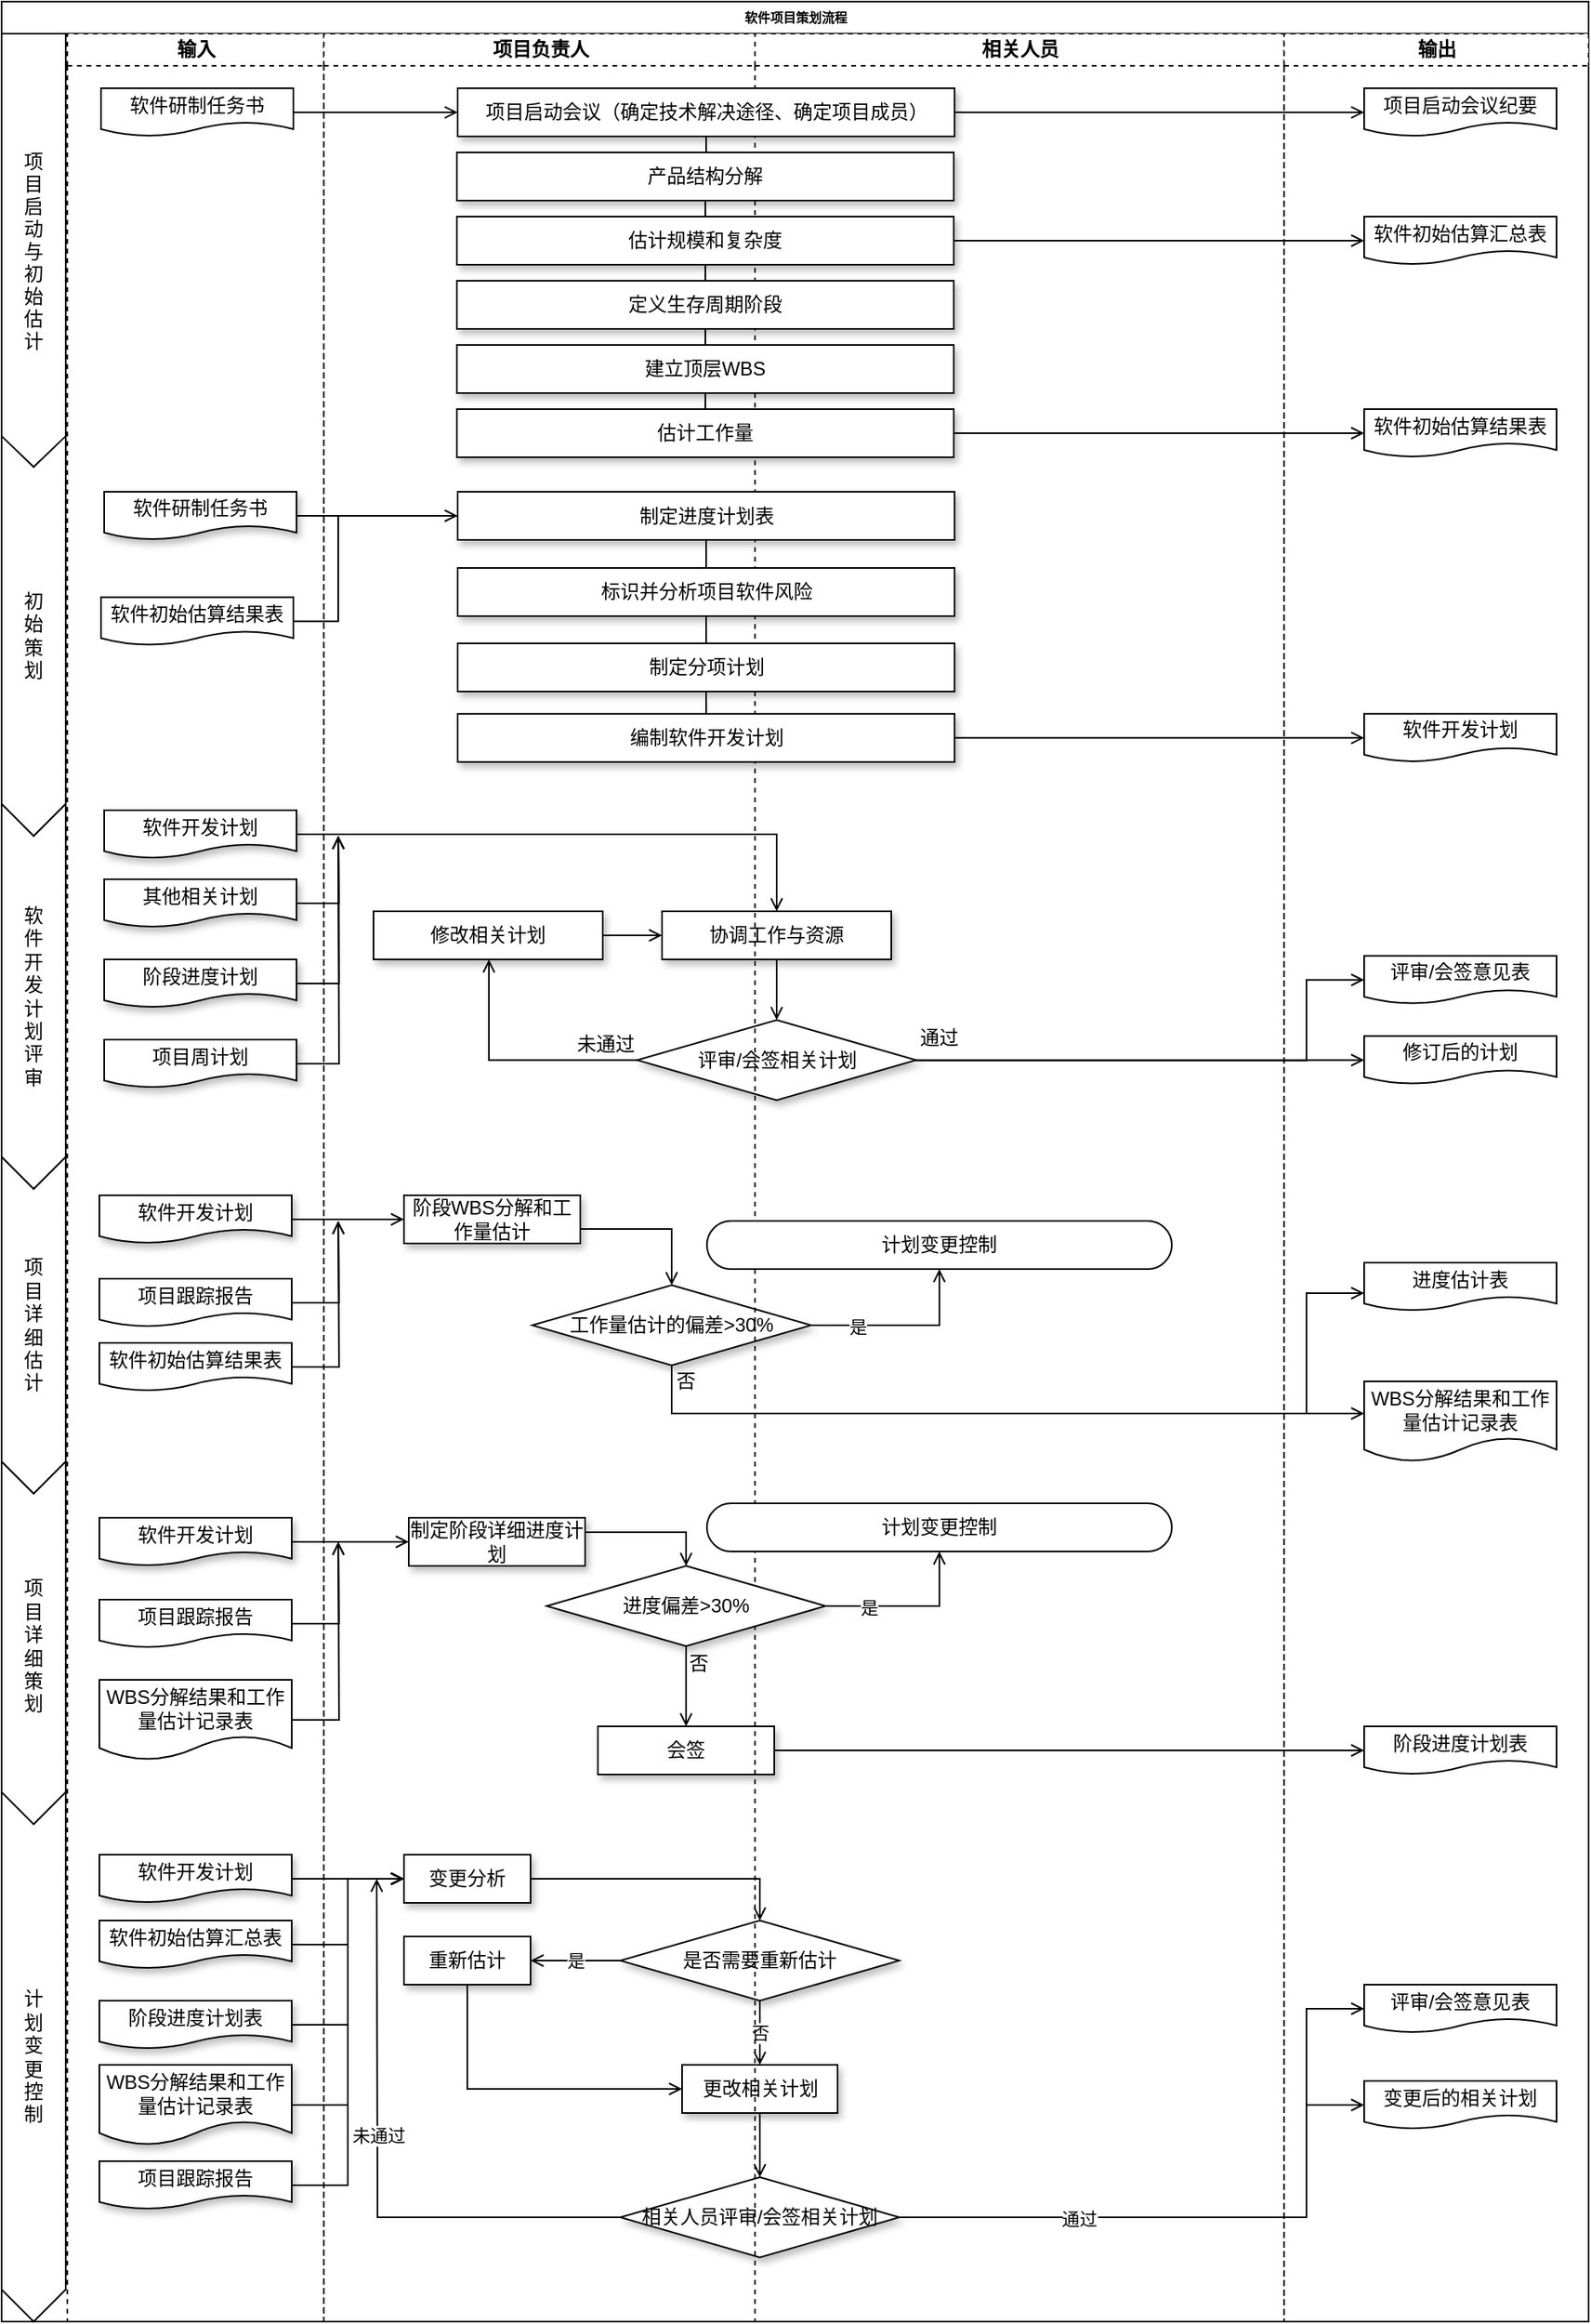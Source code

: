 <mxfile version="14.1.2" type="github">
  <diagram id="w8SpEJB-sEDBSY9oFkV7" name="Page-1">
    <mxGraphModel dx="3434" dy="1497" grid="1" gridSize="10" guides="1" tooltips="1" connect="1" arrows="1" fold="1" page="1" pageScale="1" pageWidth="827" pageHeight="1169" math="0" shadow="0">
      <root>
        <mxCell id="0" />
        <mxCell id="1" parent="0" />
        <mxCell id="Btssx9xaQbp5NQotayz1-1" value="软件项目策划流程" style="swimlane;html=1;childLayout=stackLayout;startSize=20;rounded=0;shadow=0;labelBackgroundColor=none;strokeWidth=1;fontFamily=Verdana;fontSize=8;align=center;" parent="1" vertex="1">
          <mxGeometry x="-810" y="20" width="990" height="1446" as="geometry">
            <mxRectangle x="20" y="940" width="60" height="20" as="alternateBounds" />
          </mxGeometry>
        </mxCell>
        <mxCell id="Btssx9xaQbp5NQotayz1-191" value="" style="group" parent="Btssx9xaQbp5NQotayz1-1" vertex="1" connectable="0">
          <mxGeometry y="20" width="41" height="1426" as="geometry" />
        </mxCell>
        <mxCell id="Btssx9xaQbp5NQotayz1-184" value="项&lt;br&gt;目&lt;br&gt;详&lt;br&gt;细&lt;br&gt;估&lt;br&gt;计" style="shape=step;perimeter=stepPerimeter;whiteSpace=wrap;html=1;fixedSize=1;size=20;direction=south;" parent="Btssx9xaQbp5NQotayz1-191" vertex="1">
          <mxGeometry y="700" width="40" height="210" as="geometry" />
        </mxCell>
        <mxCell id="Btssx9xaQbp5NQotayz1-183" value="软&lt;br&gt;件&lt;br&gt;开&lt;br&gt;发&lt;br&gt;计&lt;br&gt;划&lt;br&gt;评&lt;br&gt;审" style="shape=step;perimeter=stepPerimeter;whiteSpace=wrap;html=1;fixedSize=1;size=20;direction=south;" parent="Btssx9xaQbp5NQotayz1-191" vertex="1">
          <mxGeometry y="480" width="40" height="240" as="geometry" />
        </mxCell>
        <mxCell id="Btssx9xaQbp5NQotayz1-180" value="初&lt;br&gt;始&lt;br&gt;策&lt;br&gt;划" style="shape=step;perimeter=stepPerimeter;whiteSpace=wrap;html=1;fixedSize=1;size=20;direction=south;" parent="Btssx9xaQbp5NQotayz1-191" vertex="1">
          <mxGeometry y="250" width="40" height="250" as="geometry" />
        </mxCell>
        <mxCell id="Btssx9xaQbp5NQotayz1-181" value="项&#xa;目&#xa;启&#xa;动&#xa;与&#xa;初&#xa;始&#xa;估&#xa;计" style="shape=offPageConnector;size=0.071;flipV=0;horizontal=1;" parent="Btssx9xaQbp5NQotayz1-191" vertex="1">
          <mxGeometry width="40" height="270" as="geometry" />
        </mxCell>
        <mxCell id="zPj_kpgLHt92mjGpTAv6-25" value="项&lt;br&gt;目&lt;br&gt;详&lt;br&gt;细&lt;br&gt;策&lt;br&gt;划" style="shape=step;perimeter=stepPerimeter;whiteSpace=wrap;html=1;fixedSize=1;size=20;direction=south;" vertex="1" parent="Btssx9xaQbp5NQotayz1-191">
          <mxGeometry y="890" width="40" height="230" as="geometry" />
        </mxCell>
        <mxCell id="zPj_kpgLHt92mjGpTAv6-26" value="&lt;span&gt;计&lt;/span&gt;&lt;br&gt;&lt;span&gt;划&lt;/span&gt;&lt;br&gt;&lt;span&gt;变&lt;/span&gt;&lt;br&gt;&lt;span&gt;更&lt;/span&gt;&lt;br&gt;&lt;span&gt;控&lt;/span&gt;&lt;br&gt;&lt;span&gt;制&lt;/span&gt;" style="shape=step;perimeter=stepPerimeter;whiteSpace=wrap;html=1;fixedSize=1;size=20;direction=south;" vertex="1" parent="Btssx9xaQbp5NQotayz1-191">
          <mxGeometry y="1096" width="40" height="330" as="geometry" />
        </mxCell>
        <mxCell id="zPj_kpgLHt92mjGpTAv6-59" style="edgeStyle=orthogonalEdgeStyle;rounded=0;orthogonalLoop=1;jettySize=auto;html=1;endArrow=open;endFill=0;" edge="1" parent="Btssx9xaQbp5NQotayz1-1" source="zPj_kpgLHt92mjGpTAv6-57" target="zPj_kpgLHt92mjGpTAv6-51">
          <mxGeometry relative="1" as="geometry" />
        </mxCell>
        <mxCell id="zPj_kpgLHt92mjGpTAv6-11" style="edgeStyle=orthogonalEdgeStyle;rounded=0;orthogonalLoop=1;jettySize=auto;html=1;endArrow=open;endFill=0;" edge="1" parent="Btssx9xaQbp5NQotayz1-1" source="zPj_kpgLHt92mjGpTAv6-1" target="zPj_kpgLHt92mjGpTAv6-6">
          <mxGeometry relative="1" as="geometry" />
        </mxCell>
        <mxCell id="zPj_kpgLHt92mjGpTAv6-22" style="edgeStyle=orthogonalEdgeStyle;rounded=0;orthogonalLoop=1;jettySize=auto;html=1;entryX=0;entryY=0.5;entryDx=0;entryDy=0;endArrow=open;endFill=0;" edge="1" parent="Btssx9xaQbp5NQotayz1-1" source="zPj_kpgLHt92mjGpTAv6-10" target="zPj_kpgLHt92mjGpTAv6-20">
          <mxGeometry relative="1" as="geometry">
            <Array as="points">
              <mxPoint x="814" y="1381" />
              <mxPoint x="814" y="1311" />
            </Array>
          </mxGeometry>
        </mxCell>
        <mxCell id="zPj_kpgLHt92mjGpTAv6-23" style="edgeStyle=orthogonalEdgeStyle;rounded=0;orthogonalLoop=1;jettySize=auto;html=1;entryX=0;entryY=0.5;entryDx=0;entryDy=0;endArrow=open;endFill=0;" edge="1" parent="Btssx9xaQbp5NQotayz1-1" source="zPj_kpgLHt92mjGpTAv6-10" target="zPj_kpgLHt92mjGpTAv6-21">
          <mxGeometry relative="1" as="geometry">
            <Array as="points">
              <mxPoint x="814" y="1381" />
              <mxPoint x="814" y="1251" />
            </Array>
          </mxGeometry>
        </mxCell>
        <mxCell id="zPj_kpgLHt92mjGpTAv6-24" value="通过" style="edgeLabel;html=1;align=center;verticalAlign=middle;resizable=0;points=[];" vertex="1" connectable="0" parent="zPj_kpgLHt92mjGpTAv6-23">
          <mxGeometry x="-0.468" y="-1" relative="1" as="geometry">
            <mxPoint as="offset" />
          </mxGeometry>
        </mxCell>
        <mxCell id="zPj_kpgLHt92mjGpTAv6-67" style="edgeStyle=orthogonalEdgeStyle;rounded=0;orthogonalLoop=1;jettySize=auto;html=1;entryX=0;entryY=0.5;entryDx=0;entryDy=0;endArrow=open;endFill=0;" edge="1" parent="Btssx9xaQbp5NQotayz1-1" source="zPj_kpgLHt92mjGpTAv6-2" target="zPj_kpgLHt92mjGpTAv6-6">
          <mxGeometry relative="1" as="geometry" />
        </mxCell>
        <mxCell id="zPj_kpgLHt92mjGpTAv6-68" style="edgeStyle=orthogonalEdgeStyle;rounded=0;orthogonalLoop=1;jettySize=auto;html=1;entryX=0;entryY=0.5;entryDx=0;entryDy=0;endArrow=open;endFill=0;" edge="1" parent="Btssx9xaQbp5NQotayz1-1" source="zPj_kpgLHt92mjGpTAv6-3" target="zPj_kpgLHt92mjGpTAv6-6">
          <mxGeometry relative="1" as="geometry" />
        </mxCell>
        <mxCell id="zPj_kpgLHt92mjGpTAv6-69" style="edgeStyle=orthogonalEdgeStyle;rounded=0;orthogonalLoop=1;jettySize=auto;html=1;entryX=0;entryY=0.5;entryDx=0;entryDy=0;endArrow=open;endFill=0;" edge="1" parent="Btssx9xaQbp5NQotayz1-1" source="zPj_kpgLHt92mjGpTAv6-4" target="zPj_kpgLHt92mjGpTAv6-6">
          <mxGeometry relative="1" as="geometry" />
        </mxCell>
        <mxCell id="zPj_kpgLHt92mjGpTAv6-70" style="edgeStyle=orthogonalEdgeStyle;rounded=0;orthogonalLoop=1;jettySize=auto;html=1;entryX=0;entryY=0.5;entryDx=0;entryDy=0;endArrow=open;endFill=0;" edge="1" parent="Btssx9xaQbp5NQotayz1-1" source="zPj_kpgLHt92mjGpTAv6-5" target="zPj_kpgLHt92mjGpTAv6-6">
          <mxGeometry relative="1" as="geometry" />
        </mxCell>
        <mxCell id="Btssx9xaQbp5NQotayz1-65" value="输入" style="swimlane;html=1;startSize=20;dashed=1;" parent="Btssx9xaQbp5NQotayz1-1" vertex="1">
          <mxGeometry x="41" y="20" width="160" height="1426" as="geometry" />
        </mxCell>
        <mxCell id="Btssx9xaQbp5NQotayz1-213" value="软件初始估算结果表" style="shape=document;whiteSpace=wrap;html=1;boundedLbl=1;fontSize=12;" parent="Btssx9xaQbp5NQotayz1-65" vertex="1">
          <mxGeometry x="21" y="351.25" width="120" height="30" as="geometry" />
        </mxCell>
        <mxCell id="Btssx9xaQbp5NQotayz1-124" value="软件研制任务书" style="shape=document;whiteSpace=wrap;html=1;boundedLbl=1;fontSize=12;" parent="Btssx9xaQbp5NQotayz1-65" vertex="1">
          <mxGeometry x="21" y="34.01" width="120" height="30" as="geometry" />
        </mxCell>
        <mxCell id="zPj_kpgLHt92mjGpTAv6-1" value="软件开发计划" style="shape=document;whiteSpace=wrap;html=1;boundedLbl=1;shadow=1;fontSize=12;" vertex="1" parent="Btssx9xaQbp5NQotayz1-65">
          <mxGeometry x="20" y="1135" width="120" height="30" as="geometry" />
        </mxCell>
        <mxCell id="zPj_kpgLHt92mjGpTAv6-2" value="软件初始估算汇总表" style="shape=document;whiteSpace=wrap;html=1;boundedLbl=1;shadow=1;fontSize=12;" vertex="1" parent="Btssx9xaQbp5NQotayz1-65">
          <mxGeometry x="20" y="1176" width="120" height="30" as="geometry" />
        </mxCell>
        <mxCell id="zPj_kpgLHt92mjGpTAv6-3" value="阶段进度计划表" style="shape=document;whiteSpace=wrap;html=1;boundedLbl=1;shadow=1;fontSize=12;" vertex="1" parent="Btssx9xaQbp5NQotayz1-65">
          <mxGeometry x="20" y="1226" width="120" height="30" as="geometry" />
        </mxCell>
        <mxCell id="zPj_kpgLHt92mjGpTAv6-4" value="WBS分解结果和工作量估计记录表" style="shape=document;whiteSpace=wrap;html=1;boundedLbl=1;shadow=1;fontSize=12;" vertex="1" parent="Btssx9xaQbp5NQotayz1-65">
          <mxGeometry x="20" y="1266" width="120" height="50" as="geometry" />
        </mxCell>
        <mxCell id="zPj_kpgLHt92mjGpTAv6-5" value="项目跟踪报告" style="shape=document;whiteSpace=wrap;html=1;boundedLbl=1;shadow=1;fontSize=12;" vertex="1" parent="Btssx9xaQbp5NQotayz1-65">
          <mxGeometry x="20" y="1326" width="120" height="30" as="geometry" />
        </mxCell>
        <mxCell id="zPj_kpgLHt92mjGpTAv6-28" value="软件开发计划" style="shape=document;whiteSpace=wrap;html=1;boundedLbl=1;shadow=1;fontSize=12;" vertex="1" parent="Btssx9xaQbp5NQotayz1-65">
          <mxGeometry x="20" y="724" width="120" height="30" as="geometry" />
        </mxCell>
        <mxCell id="zPj_kpgLHt92mjGpTAv6-29" value="项目跟踪报告" style="shape=document;whiteSpace=wrap;html=1;boundedLbl=1;fontSize=12;" vertex="1" parent="Btssx9xaQbp5NQotayz1-65">
          <mxGeometry x="20" y="776" width="120" height="30" as="geometry" />
        </mxCell>
        <mxCell id="zPj_kpgLHt92mjGpTAv6-30" value="软件初始估算结果表" style="shape=document;whiteSpace=wrap;html=1;boundedLbl=1;fontSize=12;" vertex="1" parent="Btssx9xaQbp5NQotayz1-65">
          <mxGeometry x="20" y="816" width="120" height="30" as="geometry" />
        </mxCell>
        <mxCell id="zPj_kpgLHt92mjGpTAv6-54" value="软件开发计划" style="shape=document;whiteSpace=wrap;html=1;boundedLbl=1;shadow=1;fontSize=12;" vertex="1" parent="Btssx9xaQbp5NQotayz1-65">
          <mxGeometry x="20" y="925" width="120" height="30" as="geometry" />
        </mxCell>
        <mxCell id="zPj_kpgLHt92mjGpTAv6-55" value="项目跟踪报告" style="shape=document;whiteSpace=wrap;html=1;boundedLbl=1;fontSize=12;" vertex="1" parent="Btssx9xaQbp5NQotayz1-65">
          <mxGeometry x="20" y="976" width="120" height="30" as="geometry" />
        </mxCell>
        <mxCell id="zPj_kpgLHt92mjGpTAv6-56" value="WBS分解结果和工作量估计记录表" style="shape=document;whiteSpace=wrap;html=1;boundedLbl=1;fontSize=12;" vertex="1" parent="Btssx9xaQbp5NQotayz1-65">
          <mxGeometry x="20" y="1026" width="120" height="50" as="geometry" />
        </mxCell>
        <mxCell id="zPj_kpgLHt92mjGpTAv6-40" style="edgeStyle=orthogonalEdgeStyle;rounded=0;orthogonalLoop=1;jettySize=auto;html=1;endArrow=open;endFill=0;" edge="1" parent="Btssx9xaQbp5NQotayz1-1" source="zPj_kpgLHt92mjGpTAv6-32" target="zPj_kpgLHt92mjGpTAv6-39">
          <mxGeometry relative="1" as="geometry">
            <Array as="points">
              <mxPoint x="418" y="880" />
            </Array>
          </mxGeometry>
        </mxCell>
        <mxCell id="zPj_kpgLHt92mjGpTAv6-41" value="" style="edgeStyle=orthogonalEdgeStyle;rounded=0;orthogonalLoop=1;jettySize=auto;html=1;endArrow=open;endFill=0;" edge="1" parent="Btssx9xaQbp5NQotayz1-1" source="zPj_kpgLHt92mjGpTAv6-32" target="zPj_kpgLHt92mjGpTAv6-38">
          <mxGeometry relative="1" as="geometry">
            <Array as="points">
              <mxPoint x="418" y="880" />
              <mxPoint x="814" y="880" />
              <mxPoint x="814" y="805" />
            </Array>
          </mxGeometry>
        </mxCell>
        <mxCell id="zPj_kpgLHt92mjGpTAv6-62" style="edgeStyle=orthogonalEdgeStyle;rounded=0;orthogonalLoop=1;jettySize=auto;html=1;entryX=0;entryY=0.5;entryDx=0;entryDy=0;endArrow=open;endFill=0;" edge="1" parent="Btssx9xaQbp5NQotayz1-1" source="zPj_kpgLHt92mjGpTAv6-28" target="zPj_kpgLHt92mjGpTAv6-31">
          <mxGeometry relative="1" as="geometry" />
        </mxCell>
        <mxCell id="Btssx9xaQbp5NQotayz1-73" value="项目负责人" style="swimlane;html=1;startSize=20;dashed=1;" parent="Btssx9xaQbp5NQotayz1-1" vertex="1">
          <mxGeometry x="201" y="20" width="269" height="1426" as="geometry" />
        </mxCell>
        <mxCell id="Btssx9xaQbp5NQotayz1-238" style="edgeStyle=elbowEdgeStyle;rounded=0;orthogonalLoop=1;jettySize=auto;html=1;endArrow=open;endFill=0;" parent="Btssx9xaQbp5NQotayz1-73" source="Btssx9xaQbp5NQotayz1-132" target="Btssx9xaQbp5NQotayz1-135" edge="1">
          <mxGeometry relative="1" as="geometry" />
        </mxCell>
        <mxCell id="Btssx9xaQbp5NQotayz1-132" value="协调工作与资源" style="rounded=0;whiteSpace=wrap;html=1;shadow=1;fontSize=12;" parent="Btssx9xaQbp5NQotayz1-73" vertex="1">
          <mxGeometry x="211" y="547" width="143" height="30" as="geometry" />
        </mxCell>
        <mxCell id="Btssx9xaQbp5NQotayz1-239" style="edgeStyle=elbowEdgeStyle;rounded=0;orthogonalLoop=1;jettySize=auto;html=1;endArrow=open;endFill=0;" parent="Btssx9xaQbp5NQotayz1-73" source="Btssx9xaQbp5NQotayz1-135" target="Btssx9xaQbp5NQotayz1-236" edge="1">
          <mxGeometry relative="1" as="geometry">
            <Array as="points">
              <mxPoint x="103" y="610" />
            </Array>
          </mxGeometry>
        </mxCell>
        <mxCell id="Btssx9xaQbp5NQotayz1-135" value="评审/会签相关计划" style="rhombus;whiteSpace=wrap;html=1;shadow=1;fontSize=12;" parent="Btssx9xaQbp5NQotayz1-73" vertex="1">
          <mxGeometry x="195.5" y="614.75" width="174" height="50" as="geometry" />
        </mxCell>
        <mxCell id="Btssx9xaQbp5NQotayz1-131" style="edgeStyle=elbowEdgeStyle;rounded=0;orthogonalLoop=1;jettySize=auto;html=1;entryX=0.5;entryY=0;entryDx=0;entryDy=0;fontSize=12;endArrow=none;endFill=0;" parent="Btssx9xaQbp5NQotayz1-73" source="Btssx9xaQbp5NQotayz1-135" target="Btssx9xaQbp5NQotayz1-135" edge="1">
          <mxGeometry relative="1" as="geometry" />
        </mxCell>
        <mxCell id="Btssx9xaQbp5NQotayz1-237" style="edgeStyle=elbowEdgeStyle;rounded=0;orthogonalLoop=1;jettySize=auto;html=1;endArrow=open;endFill=0;" parent="Btssx9xaQbp5NQotayz1-73" source="Btssx9xaQbp5NQotayz1-236" target="Btssx9xaQbp5NQotayz1-132" edge="1">
          <mxGeometry relative="1" as="geometry" />
        </mxCell>
        <mxCell id="Btssx9xaQbp5NQotayz1-236" value="修改相关计划" style="rounded=0;whiteSpace=wrap;html=1;shadow=1;fontSize=12;" parent="Btssx9xaQbp5NQotayz1-73" vertex="1">
          <mxGeometry x="31" y="547" width="143" height="30" as="geometry" />
        </mxCell>
        <mxCell id="Btssx9xaQbp5NQotayz1-240" value="未通过" style="text;html=1;strokeColor=none;fillColor=none;align=center;verticalAlign=middle;whiteSpace=wrap;rounded=0;dashed=1;sketch=0;" parent="Btssx9xaQbp5NQotayz1-73" vertex="1">
          <mxGeometry x="155.5" y="619.75" width="40" height="20" as="geometry" />
        </mxCell>
        <mxCell id="zPj_kpgLHt92mjGpTAv6-12" style="edgeStyle=orthogonalEdgeStyle;rounded=0;orthogonalLoop=1;jettySize=auto;html=1;entryX=0.5;entryY=0;entryDx=0;entryDy=0;endArrow=open;endFill=0;" edge="1" parent="Btssx9xaQbp5NQotayz1-73" source="zPj_kpgLHt92mjGpTAv6-6" target="zPj_kpgLHt92mjGpTAv6-7">
          <mxGeometry relative="1" as="geometry" />
        </mxCell>
        <mxCell id="zPj_kpgLHt92mjGpTAv6-6" value="变更分析" style="rounded=0;whiteSpace=wrap;html=1;shadow=1;fontSize=12;" vertex="1" parent="Btssx9xaQbp5NQotayz1-73">
          <mxGeometry x="50" y="1135" width="79" height="30" as="geometry" />
        </mxCell>
        <mxCell id="zPj_kpgLHt92mjGpTAv6-13" value="是" style="edgeStyle=orthogonalEdgeStyle;rounded=0;orthogonalLoop=1;jettySize=auto;html=1;endArrow=open;endFill=0;" edge="1" parent="Btssx9xaQbp5NQotayz1-73" source="zPj_kpgLHt92mjGpTAv6-7" target="zPj_kpgLHt92mjGpTAv6-8">
          <mxGeometry relative="1" as="geometry" />
        </mxCell>
        <mxCell id="zPj_kpgLHt92mjGpTAv6-16" value="否" style="edgeStyle=orthogonalEdgeStyle;rounded=0;orthogonalLoop=1;jettySize=auto;html=1;endArrow=open;endFill=0;" edge="1" parent="Btssx9xaQbp5NQotayz1-73" source="zPj_kpgLHt92mjGpTAv6-7" target="zPj_kpgLHt92mjGpTAv6-9">
          <mxGeometry relative="1" as="geometry" />
        </mxCell>
        <mxCell id="zPj_kpgLHt92mjGpTAv6-7" value="是否需要重新估计" style="rhombus;whiteSpace=wrap;html=1;shadow=1;fontSize=12;" vertex="1" parent="Btssx9xaQbp5NQotayz1-73">
          <mxGeometry x="185" y="1176" width="174" height="50" as="geometry" />
        </mxCell>
        <mxCell id="zPj_kpgLHt92mjGpTAv6-19" style="edgeStyle=orthogonalEdgeStyle;rounded=0;orthogonalLoop=1;jettySize=auto;html=1;entryX=0;entryY=0.5;entryDx=0;entryDy=0;endArrow=open;endFill=0;" edge="1" parent="Btssx9xaQbp5NQotayz1-73" source="zPj_kpgLHt92mjGpTAv6-8" target="zPj_kpgLHt92mjGpTAv6-9">
          <mxGeometry relative="1" as="geometry">
            <Array as="points">
              <mxPoint x="89" y="1281" />
            </Array>
          </mxGeometry>
        </mxCell>
        <mxCell id="zPj_kpgLHt92mjGpTAv6-8" value="重新估计" style="rounded=0;whiteSpace=wrap;html=1;shadow=1;fontSize=12;" vertex="1" parent="Btssx9xaQbp5NQotayz1-73">
          <mxGeometry x="50" y="1186" width="79" height="30" as="geometry" />
        </mxCell>
        <mxCell id="zPj_kpgLHt92mjGpTAv6-17" style="edgeStyle=orthogonalEdgeStyle;rounded=0;orthogonalLoop=1;jettySize=auto;html=1;endArrow=open;endFill=0;" edge="1" parent="Btssx9xaQbp5NQotayz1-73" source="zPj_kpgLHt92mjGpTAv6-9" target="zPj_kpgLHt92mjGpTAv6-10">
          <mxGeometry relative="1" as="geometry" />
        </mxCell>
        <mxCell id="zPj_kpgLHt92mjGpTAv6-9" value="更改相关计划" style="rounded=0;whiteSpace=wrap;html=1;shadow=1;fontSize=12;" vertex="1" parent="Btssx9xaQbp5NQotayz1-73">
          <mxGeometry x="223.5" y="1266" width="97" height="30" as="geometry" />
        </mxCell>
        <mxCell id="zPj_kpgLHt92mjGpTAv6-10" value="相关人员评审/会签相关计划" style="rhombus;whiteSpace=wrap;html=1;shadow=1;fontSize=12;" vertex="1" parent="Btssx9xaQbp5NQotayz1-73">
          <mxGeometry x="185" y="1336" width="174" height="50" as="geometry" />
        </mxCell>
        <mxCell id="zPj_kpgLHt92mjGpTAv6-35" style="edgeStyle=orthogonalEdgeStyle;rounded=0;orthogonalLoop=1;jettySize=auto;html=1;entryX=0.5;entryY=0;entryDx=0;entryDy=0;endArrow=open;endFill=0;" edge="1" parent="Btssx9xaQbp5NQotayz1-73" source="zPj_kpgLHt92mjGpTAv6-31" target="zPj_kpgLHt92mjGpTAv6-32">
          <mxGeometry relative="1" as="geometry">
            <Array as="points">
              <mxPoint x="217" y="745" />
              <mxPoint x="217" y="770" />
              <mxPoint x="217" y="770" />
            </Array>
          </mxGeometry>
        </mxCell>
        <mxCell id="zPj_kpgLHt92mjGpTAv6-31" value="阶段WBS分解和工作量估计" style="rounded=0;whiteSpace=wrap;html=1;shadow=1;fontSize=12;" vertex="1" parent="Btssx9xaQbp5NQotayz1-73">
          <mxGeometry x="50" y="724" width="110" height="30" as="geometry" />
        </mxCell>
        <mxCell id="zPj_kpgLHt92mjGpTAv6-32" value="工作量估计的偏差&amp;gt;30%" style="rhombus;whiteSpace=wrap;html=1;shadow=1;fontSize=12;" vertex="1" parent="Btssx9xaQbp5NQotayz1-73">
          <mxGeometry x="130" y="780" width="174" height="50" as="geometry" />
        </mxCell>
        <mxCell id="zPj_kpgLHt92mjGpTAv6-42" value="否" style="text;html=1;strokeColor=none;fillColor=none;align=center;verticalAlign=middle;whiteSpace=wrap;rounded=0;" vertex="1" parent="Btssx9xaQbp5NQotayz1-73">
          <mxGeometry x="216" y="830" width="20" height="20" as="geometry" />
        </mxCell>
        <mxCell id="zPj_kpgLHt92mjGpTAv6-57" value="会签" style="rounded=0;whiteSpace=wrap;html=1;shadow=1;fontSize=12;" vertex="1" parent="Btssx9xaQbp5NQotayz1-73">
          <mxGeometry x="171" y="1055" width="110" height="30" as="geometry" />
        </mxCell>
        <mxCell id="zPj_kpgLHt92mjGpTAv6-49" value="否" style="text;html=1;strokeColor=none;fillColor=none;align=center;verticalAlign=middle;whiteSpace=wrap;rounded=0;" vertex="1" parent="Btssx9xaQbp5NQotayz1-73">
          <mxGeometry x="223.5" y="1006" width="20" height="20" as="geometry" />
        </mxCell>
        <mxCell id="Btssx9xaQbp5NQotayz1-234" style="edgeStyle=elbowEdgeStyle;rounded=0;orthogonalLoop=1;jettySize=auto;html=1;endArrow=open;endFill=0;" parent="Btssx9xaQbp5NQotayz1-1" source="Btssx9xaQbp5NQotayz1-135" target="Btssx9xaQbp5NQotayz1-232" edge="1">
          <mxGeometry relative="1" as="geometry" />
        </mxCell>
        <mxCell id="Btssx9xaQbp5NQotayz1-235" style="edgeStyle=elbowEdgeStyle;rounded=0;orthogonalLoop=1;jettySize=auto;html=1;endArrow=open;endFill=0;" parent="Btssx9xaQbp5NQotayz1-1" source="Btssx9xaQbp5NQotayz1-135" target="Btssx9xaQbp5NQotayz1-233" edge="1">
          <mxGeometry relative="1" as="geometry">
            <Array as="points">
              <mxPoint x="814" y="660" />
              <mxPoint x="781" y="659.75" />
            </Array>
          </mxGeometry>
        </mxCell>
        <mxCell id="Btssx9xaQbp5NQotayz1-84" value="相关人员" style="swimlane;html=1;startSize=20;dashed=1;" parent="Btssx9xaQbp5NQotayz1-1" vertex="1">
          <mxGeometry x="470" y="20" width="330" height="1426" as="geometry" />
        </mxCell>
        <mxCell id="Btssx9xaQbp5NQotayz1-139" value="通过" style="text;html=1;strokeColor=none;fillColor=none;align=center;verticalAlign=middle;whiteSpace=wrap;rounded=0;dashed=1;sketch=0;" parent="Btssx9xaQbp5NQotayz1-84" vertex="1">
          <mxGeometry x="95" y="616" width="40" height="20" as="geometry" />
        </mxCell>
        <mxCell id="zPj_kpgLHt92mjGpTAv6-48" value="计划变更控制" style="rounded=1;whiteSpace=wrap;html=1;arcSize=50;" vertex="1" parent="Btssx9xaQbp5NQotayz1-84">
          <mxGeometry x="-30" y="916" width="290" height="30" as="geometry" />
        </mxCell>
        <mxCell id="zPj_kpgLHt92mjGpTAv6-27" value="计划变更控制" style="rounded=1;whiteSpace=wrap;html=1;arcSize=50;" vertex="1" parent="Btssx9xaQbp5NQotayz1-84">
          <mxGeometry x="-30" y="740" width="290" height="30" as="geometry" />
        </mxCell>
        <mxCell id="Btssx9xaQbp5NQotayz1-85" value="输出" style="swimlane;html=1;startSize=20;dashed=1;" parent="Btssx9xaQbp5NQotayz1-1" vertex="1">
          <mxGeometry x="800" y="20" width="190" height="1426" as="geometry" />
        </mxCell>
        <mxCell id="Btssx9xaQbp5NQotayz1-211" value="项目启动会议纪要" style="shape=document;whiteSpace=wrap;html=1;boundedLbl=1;fontSize=12;" parent="Btssx9xaQbp5NQotayz1-85" vertex="1">
          <mxGeometry x="50" y="34.01" width="120" height="30" as="geometry" />
        </mxCell>
        <mxCell id="Btssx9xaQbp5NQotayz1-212" value="软件初始估算结果表" style="shape=document;whiteSpace=wrap;html=1;boundedLbl=1;fontSize=12;" parent="Btssx9xaQbp5NQotayz1-85" vertex="1">
          <mxGeometry x="50" y="234" width="120" height="30" as="geometry" />
        </mxCell>
        <mxCell id="Btssx9xaQbp5NQotayz1-217" value="软件开发计划" style="shape=document;whiteSpace=wrap;html=1;boundedLbl=1;fontSize=12;" parent="Btssx9xaQbp5NQotayz1-85" vertex="1">
          <mxGeometry x="50" y="423.91" width="120" height="30" as="geometry" />
        </mxCell>
        <mxCell id="Btssx9xaQbp5NQotayz1-219" value="软件初始估算汇总表" style="shape=document;whiteSpace=wrap;html=1;boundedLbl=1;fontSize=12;" parent="Btssx9xaQbp5NQotayz1-85" vertex="1">
          <mxGeometry x="50" y="114" width="120" height="30" as="geometry" />
        </mxCell>
        <mxCell id="Btssx9xaQbp5NQotayz1-232" value="修订后的计划" style="shape=document;whiteSpace=wrap;html=1;boundedLbl=1;fontSize=12;" parent="Btssx9xaQbp5NQotayz1-85" vertex="1">
          <mxGeometry x="50" y="624.75" width="120" height="30" as="geometry" />
        </mxCell>
        <mxCell id="Btssx9xaQbp5NQotayz1-233" value="评审/会签意见表" style="shape=document;whiteSpace=wrap;html=1;boundedLbl=1;fontSize=12;" parent="Btssx9xaQbp5NQotayz1-85" vertex="1">
          <mxGeometry x="50" y="574.75" width="120" height="30" as="geometry" />
        </mxCell>
        <mxCell id="zPj_kpgLHt92mjGpTAv6-20" value="变更后的相关计划" style="shape=document;whiteSpace=wrap;html=1;boundedLbl=1;fontSize=12;" vertex="1" parent="Btssx9xaQbp5NQotayz1-85">
          <mxGeometry x="50" y="1276" width="120" height="30" as="geometry" />
        </mxCell>
        <mxCell id="zPj_kpgLHt92mjGpTAv6-21" value="评审/会签意见表" style="shape=document;whiteSpace=wrap;html=1;boundedLbl=1;fontSize=12;" vertex="1" parent="Btssx9xaQbp5NQotayz1-85">
          <mxGeometry x="50" y="1216" width="120" height="30" as="geometry" />
        </mxCell>
        <mxCell id="zPj_kpgLHt92mjGpTAv6-38" value="进度估计表" style="shape=document;whiteSpace=wrap;html=1;boundedLbl=1;fontSize=12;" vertex="1" parent="Btssx9xaQbp5NQotayz1-85">
          <mxGeometry x="50" y="766" width="120" height="30" as="geometry" />
        </mxCell>
        <mxCell id="zPj_kpgLHt92mjGpTAv6-39" value="WBS分解结果和工作量估计记录表" style="shape=document;whiteSpace=wrap;html=1;boundedLbl=1;fontSize=12;" vertex="1" parent="Btssx9xaQbp5NQotayz1-85">
          <mxGeometry x="50" y="840" width="120" height="50" as="geometry" />
        </mxCell>
        <mxCell id="zPj_kpgLHt92mjGpTAv6-51" value="阶段进度计划表" style="shape=document;whiteSpace=wrap;html=1;boundedLbl=1;fontSize=12;" vertex="1" parent="Btssx9xaQbp5NQotayz1-85">
          <mxGeometry x="50" y="1055" width="120" height="30" as="geometry" />
        </mxCell>
        <mxCell id="zPj_kpgLHt92mjGpTAv6-36" style="edgeStyle=orthogonalEdgeStyle;rounded=0;orthogonalLoop=1;jettySize=auto;html=1;entryX=0.5;entryY=1;entryDx=0;entryDy=0;endArrow=open;endFill=0;exitX=1;exitY=0.5;exitDx=0;exitDy=0;" edge="1" parent="Btssx9xaQbp5NQotayz1-1" source="zPj_kpgLHt92mjGpTAv6-32" target="zPj_kpgLHt92mjGpTAv6-27">
          <mxGeometry relative="1" as="geometry">
            <Array as="points">
              <mxPoint x="585" y="825" />
            </Array>
          </mxGeometry>
        </mxCell>
        <mxCell id="zPj_kpgLHt92mjGpTAv6-37" value="是" style="edgeLabel;html=1;align=center;verticalAlign=middle;resizable=0;points=[];" vertex="1" connectable="0" parent="zPj_kpgLHt92mjGpTAv6-36">
          <mxGeometry x="-0.499" y="-1" relative="1" as="geometry">
            <mxPoint as="offset" />
          </mxGeometry>
        </mxCell>
        <mxCell id="Btssx9xaQbp5NQotayz1-125" value="软件研制任务书" style="shape=document;whiteSpace=wrap;html=1;boundedLbl=1;shadow=1;fontSize=12;" parent="1" vertex="1">
          <mxGeometry x="-746" y="325.5" width="120" height="30" as="geometry" />
        </mxCell>
        <mxCell id="Btssx9xaQbp5NQotayz1-204" style="edgeStyle=elbowEdgeStyle;rounded=0;orthogonalLoop=1;jettySize=auto;html=1;endArrow=none;endFill=0;" parent="1" source="Btssx9xaQbp5NQotayz1-157" target="Btssx9xaQbp5NQotayz1-201" edge="1">
          <mxGeometry relative="1" as="geometry" />
        </mxCell>
        <mxCell id="Btssx9xaQbp5NQotayz1-230" style="edgeStyle=elbowEdgeStyle;rounded=0;orthogonalLoop=1;jettySize=auto;html=1;endArrow=open;endFill=0;" parent="1" source="Btssx9xaQbp5NQotayz1-157" target="Btssx9xaQbp5NQotayz1-211" edge="1">
          <mxGeometry relative="1" as="geometry" />
        </mxCell>
        <mxCell id="Btssx9xaQbp5NQotayz1-157" value="项目启动会议（确定技术解决途径、确定项目成员）" style="rounded=0;whiteSpace=wrap;html=1;shadow=1;fontSize=12;" parent="1" vertex="1">
          <mxGeometry x="-525.5" y="74.01" width="310" height="30" as="geometry" />
        </mxCell>
        <mxCell id="zPj_kpgLHt92mjGpTAv6-76" style="edgeStyle=orthogonalEdgeStyle;rounded=0;orthogonalLoop=1;jettySize=auto;html=1;entryX=0.5;entryY=0;entryDx=0;entryDy=0;endArrow=none;endFill=0;" edge="1" parent="1" source="Btssx9xaQbp5NQotayz1-171" target="Btssx9xaQbp5NQotayz1-175">
          <mxGeometry relative="1" as="geometry" />
        </mxCell>
        <mxCell id="Btssx9xaQbp5NQotayz1-171" value="制定进度计划表" style="rounded=0;whiteSpace=wrap;html=1;shadow=1;fontSize=12;" parent="1" vertex="1">
          <mxGeometry x="-525.5" y="325.5" width="310" height="30" as="geometry" />
        </mxCell>
        <mxCell id="Btssx9xaQbp5NQotayz1-172" style="edgeStyle=elbowEdgeStyle;rounded=0;orthogonalLoop=1;jettySize=auto;html=1;fontSize=12;endArrow=none;endFill=0;" parent="1" source="Btssx9xaQbp5NQotayz1-125" target="Btssx9xaQbp5NQotayz1-171" edge="1">
          <mxGeometry relative="1" as="geometry" />
        </mxCell>
        <mxCell id="Btssx9xaQbp5NQotayz1-227" style="edgeStyle=elbowEdgeStyle;rounded=0;orthogonalLoop=1;jettySize=auto;html=1;endArrow=none;endFill=0;" parent="1" source="Btssx9xaQbp5NQotayz1-177" target="Btssx9xaQbp5NQotayz1-225" edge="1">
          <mxGeometry relative="1" as="geometry" />
        </mxCell>
        <mxCell id="Btssx9xaQbp5NQotayz1-177" value="制定分项计划" style="rounded=0;whiteSpace=wrap;html=1;shadow=1;fontSize=12;" parent="1" vertex="1">
          <mxGeometry x="-525.5" y="420" width="310" height="30" as="geometry" />
        </mxCell>
        <mxCell id="Btssx9xaQbp5NQotayz1-214" style="edgeStyle=elbowEdgeStyle;rounded=0;orthogonalLoop=1;jettySize=auto;html=1;endArrow=open;endFill=0;" parent="1" source="Btssx9xaQbp5NQotayz1-213" target="Btssx9xaQbp5NQotayz1-171" edge="1">
          <mxGeometry relative="1" as="geometry">
            <Array as="points">
              <mxPoint x="-600" y="380" />
              <mxPoint x="-416" y="370" />
            </Array>
          </mxGeometry>
        </mxCell>
        <mxCell id="Btssx9xaQbp5NQotayz1-215" value="" style="edgeStyle=elbowEdgeStyle;rounded=0;orthogonalLoop=1;jettySize=auto;html=1;endArrow=none;endFill=0;" parent="1" source="Btssx9xaQbp5NQotayz1-175" target="Btssx9xaQbp5NQotayz1-177" edge="1">
          <mxGeometry relative="1" as="geometry" />
        </mxCell>
        <mxCell id="zPj_kpgLHt92mjGpTAv6-14" style="edgeStyle=orthogonalEdgeStyle;rounded=0;orthogonalLoop=1;jettySize=auto;html=1;endArrow=open;endFill=0;" edge="1" parent="1" source="zPj_kpgLHt92mjGpTAv6-10">
          <mxGeometry relative="1" as="geometry">
            <mxPoint x="-576" y="1190" as="targetPoint" />
          </mxGeometry>
        </mxCell>
        <mxCell id="zPj_kpgLHt92mjGpTAv6-15" value="未通过" style="edgeLabel;html=1;align=center;verticalAlign=middle;resizable=0;points=[];" vertex="1" connectable="0" parent="zPj_kpgLHt92mjGpTAv6-14">
          <mxGeometry x="0.118" relative="1" as="geometry">
            <mxPoint as="offset" />
          </mxGeometry>
        </mxCell>
        <mxCell id="zPj_kpgLHt92mjGpTAv6-77" style="edgeStyle=orthogonalEdgeStyle;rounded=0;orthogonalLoop=1;jettySize=auto;html=1;entryX=0.5;entryY=0;entryDx=0;entryDy=0;endArrow=open;endFill=0;" edge="1" parent="1" source="zPj_kpgLHt92mjGpTAv6-44" target="zPj_kpgLHt92mjGpTAv6-47">
          <mxGeometry relative="1" as="geometry">
            <Array as="points">
              <mxPoint x="-383" y="974" />
            </Array>
          </mxGeometry>
        </mxCell>
        <mxCell id="zPj_kpgLHt92mjGpTAv6-44" value="制定阶段详细进度计划" style="rounded=0;whiteSpace=wrap;html=1;shadow=1;fontSize=12;" vertex="1" parent="1">
          <mxGeometry x="-556" y="965" width="110" height="30" as="geometry" />
        </mxCell>
        <mxCell id="zPj_kpgLHt92mjGpTAv6-45" style="edgeStyle=orthogonalEdgeStyle;rounded=0;orthogonalLoop=1;jettySize=auto;html=1;entryX=0.5;entryY=1;entryDx=0;entryDy=0;endArrow=open;endFill=0;" edge="1" source="zPj_kpgLHt92mjGpTAv6-47" target="zPj_kpgLHt92mjGpTAv6-48" parent="1">
          <mxGeometry relative="1" as="geometry">
            <Array as="points">
              <mxPoint x="-225" y="1020" />
            </Array>
          </mxGeometry>
        </mxCell>
        <mxCell id="zPj_kpgLHt92mjGpTAv6-46" value="是" style="edgeLabel;html=1;align=center;verticalAlign=middle;resizable=0;points=[];" vertex="1" connectable="0" parent="zPj_kpgLHt92mjGpTAv6-45">
          <mxGeometry x="-0.499" y="-1" relative="1" as="geometry">
            <mxPoint as="offset" />
          </mxGeometry>
        </mxCell>
        <mxCell id="zPj_kpgLHt92mjGpTAv6-58" style="edgeStyle=orthogonalEdgeStyle;rounded=0;orthogonalLoop=1;jettySize=auto;html=1;entryX=0.5;entryY=0;entryDx=0;entryDy=0;endArrow=open;endFill=0;" edge="1" parent="1" source="zPj_kpgLHt92mjGpTAv6-47" target="zPj_kpgLHt92mjGpTAv6-57">
          <mxGeometry relative="1" as="geometry" />
        </mxCell>
        <mxCell id="zPj_kpgLHt92mjGpTAv6-47" value="进度偏差&amp;gt;30%" style="rhombus;whiteSpace=wrap;html=1;shadow=1;fontSize=12;" vertex="1" parent="1">
          <mxGeometry x="-470" y="995" width="174" height="50" as="geometry" />
        </mxCell>
        <mxCell id="zPj_kpgLHt92mjGpTAv6-61" style="edgeStyle=orthogonalEdgeStyle;rounded=0;orthogonalLoop=1;jettySize=auto;html=1;entryX=0;entryY=0.5;entryDx=0;entryDy=0;endArrow=open;endFill=0;" edge="1" parent="1" source="zPj_kpgLHt92mjGpTAv6-54" target="zPj_kpgLHt92mjGpTAv6-44">
          <mxGeometry relative="1" as="geometry" />
        </mxCell>
        <mxCell id="zPj_kpgLHt92mjGpTAv6-96" style="edgeStyle=orthogonalEdgeStyle;rounded=0;orthogonalLoop=1;jettySize=auto;html=1;endArrow=open;endFill=0;" edge="1" parent="1" source="Btssx9xaQbp5NQotayz1-130">
          <mxGeometry relative="1" as="geometry">
            <mxPoint x="-600" y="540" as="targetPoint" />
          </mxGeometry>
        </mxCell>
        <mxCell id="Btssx9xaQbp5NQotayz1-130" value="项目周计划" style="shape=document;whiteSpace=wrap;html=1;boundedLbl=1;shadow=1;fontSize=12;" parent="1" vertex="1">
          <mxGeometry x="-746" y="667" width="120" height="30" as="geometry" />
        </mxCell>
        <mxCell id="zPj_kpgLHt92mjGpTAv6-95" style="edgeStyle=orthogonalEdgeStyle;rounded=0;orthogonalLoop=1;jettySize=auto;html=1;endArrow=open;endFill=0;" edge="1" parent="1" source="Btssx9xaQbp5NQotayz1-129">
          <mxGeometry relative="1" as="geometry">
            <mxPoint x="-600" y="540" as="targetPoint" />
          </mxGeometry>
        </mxCell>
        <mxCell id="Btssx9xaQbp5NQotayz1-129" value="阶段进度计划" style="shape=document;whiteSpace=wrap;html=1;boundedLbl=1;shadow=1;fontSize=12;" parent="1" vertex="1">
          <mxGeometry x="-746" y="617" width="120" height="30" as="geometry" />
        </mxCell>
        <mxCell id="zPj_kpgLHt92mjGpTAv6-92" style="edgeStyle=orthogonalEdgeStyle;rounded=0;orthogonalLoop=1;jettySize=auto;html=1;endArrow=open;endFill=0;" edge="1" parent="1" source="Btssx9xaQbp5NQotayz1-128">
          <mxGeometry relative="1" as="geometry">
            <mxPoint x="-600" y="540" as="targetPoint" />
          </mxGeometry>
        </mxCell>
        <mxCell id="Btssx9xaQbp5NQotayz1-128" value="其他相关计划" style="shape=document;whiteSpace=wrap;html=1;boundedLbl=1;shadow=1;fontSize=12;" parent="1" vertex="1">
          <mxGeometry x="-746" y="567" width="120" height="30" as="geometry" />
        </mxCell>
        <mxCell id="zPj_kpgLHt92mjGpTAv6-79" style="edgeStyle=orthogonalEdgeStyle;rounded=0;orthogonalLoop=1;jettySize=auto;html=1;entryX=0.5;entryY=0;entryDx=0;entryDy=0;endArrow=open;endFill=0;" edge="1" parent="1" source="Btssx9xaQbp5NQotayz1-127" target="Btssx9xaQbp5NQotayz1-132">
          <mxGeometry relative="1" as="geometry" />
        </mxCell>
        <mxCell id="Btssx9xaQbp5NQotayz1-127" value="软件开发计划" style="shape=document;whiteSpace=wrap;html=1;boundedLbl=1;shadow=1;fontSize=12;" parent="1" vertex="1">
          <mxGeometry x="-746" y="524" width="120" height="30" as="geometry" />
        </mxCell>
        <mxCell id="zPj_kpgLHt92mjGpTAv6-75" style="edgeStyle=orthogonalEdgeStyle;rounded=0;orthogonalLoop=1;jettySize=auto;html=1;entryX=0;entryY=0.5;entryDx=0;entryDy=0;endArrow=open;endFill=0;" edge="1" parent="1" source="Btssx9xaQbp5NQotayz1-124" target="Btssx9xaQbp5NQotayz1-157">
          <mxGeometry relative="1" as="geometry" />
        </mxCell>
        <mxCell id="Btssx9xaQbp5NQotayz1-201" value="产品结构分解" style="rounded=0;whiteSpace=wrap;html=1;shadow=1;fontSize=12;" parent="1" vertex="1">
          <mxGeometry x="-526" y="114" width="310" height="30" as="geometry" />
        </mxCell>
        <mxCell id="Btssx9xaQbp5NQotayz1-202" value="估计规模和复杂度" style="rounded=0;whiteSpace=wrap;html=1;shadow=1;fontSize=12;" parent="1" vertex="1">
          <mxGeometry x="-526" y="154" width="310" height="30" as="geometry" />
        </mxCell>
        <mxCell id="Btssx9xaQbp5NQotayz1-203" value="定义生存周期阶段" style="rounded=0;whiteSpace=wrap;html=1;shadow=1;fontSize=12;" parent="1" vertex="1">
          <mxGeometry x="-526" y="194" width="310" height="30" as="geometry" />
        </mxCell>
        <mxCell id="Btssx9xaQbp5NQotayz1-199" value="建立顶层WBS" style="rounded=0;whiteSpace=wrap;html=1;shadow=1;fontSize=12;" parent="1" vertex="1">
          <mxGeometry x="-526" y="234" width="310" height="30" as="geometry" />
        </mxCell>
        <mxCell id="Btssx9xaQbp5NQotayz1-200" value="估计工作量" style="rounded=0;whiteSpace=wrap;html=1;shadow=1;fontSize=12;" parent="1" vertex="1">
          <mxGeometry x="-526" y="274" width="310" height="30" as="geometry" />
        </mxCell>
        <mxCell id="Btssx9xaQbp5NQotayz1-206" style="edgeStyle=elbowEdgeStyle;rounded=0;orthogonalLoop=1;jettySize=auto;html=1;endArrow=none;endFill=0;" parent="1" source="Btssx9xaQbp5NQotayz1-201" target="Btssx9xaQbp5NQotayz1-202" edge="1">
          <mxGeometry relative="1" as="geometry" />
        </mxCell>
        <mxCell id="Btssx9xaQbp5NQotayz1-207" style="edgeStyle=elbowEdgeStyle;rounded=0;orthogonalLoop=1;jettySize=auto;html=1;endArrow=none;endFill=0;" parent="1" source="Btssx9xaQbp5NQotayz1-202" target="Btssx9xaQbp5NQotayz1-203" edge="1">
          <mxGeometry relative="1" as="geometry" />
        </mxCell>
        <mxCell id="Btssx9xaQbp5NQotayz1-229" style="edgeStyle=elbowEdgeStyle;rounded=0;orthogonalLoop=1;jettySize=auto;html=1;endArrow=open;endFill=0;" parent="1" source="Btssx9xaQbp5NQotayz1-202" target="Btssx9xaQbp5NQotayz1-219" edge="1">
          <mxGeometry relative="1" as="geometry" />
        </mxCell>
        <mxCell id="Btssx9xaQbp5NQotayz1-208" style="edgeStyle=elbowEdgeStyle;rounded=0;orthogonalLoop=1;jettySize=auto;html=1;endArrow=none;endFill=0;" parent="1" source="Btssx9xaQbp5NQotayz1-203" target="Btssx9xaQbp5NQotayz1-199" edge="1">
          <mxGeometry relative="1" as="geometry" />
        </mxCell>
        <mxCell id="Btssx9xaQbp5NQotayz1-209" style="edgeStyle=elbowEdgeStyle;rounded=0;orthogonalLoop=1;jettySize=auto;html=1;endArrow=none;endFill=0;" parent="1" source="Btssx9xaQbp5NQotayz1-199" target="Btssx9xaQbp5NQotayz1-200" edge="1">
          <mxGeometry relative="1" as="geometry" />
        </mxCell>
        <mxCell id="Btssx9xaQbp5NQotayz1-228" style="edgeStyle=elbowEdgeStyle;rounded=0;orthogonalLoop=1;jettySize=auto;html=1;endArrow=open;endFill=0;" parent="1" source="Btssx9xaQbp5NQotayz1-200" target="Btssx9xaQbp5NQotayz1-212" edge="1">
          <mxGeometry relative="1" as="geometry" />
        </mxCell>
        <mxCell id="Btssx9xaQbp5NQotayz1-175" value="标识并分析项目软件风险" style="rounded=0;whiteSpace=wrap;html=1;shadow=1;fontSize=12;" parent="1" vertex="1">
          <mxGeometry x="-525.5" y="373" width="310" height="30" as="geometry" />
        </mxCell>
        <mxCell id="zPj_kpgLHt92mjGpTAv6-85" style="edgeStyle=orthogonalEdgeStyle;rounded=0;orthogonalLoop=1;jettySize=auto;html=1;entryX=0;entryY=0.5;entryDx=0;entryDy=0;endArrow=open;endFill=0;" edge="1" parent="1" source="Btssx9xaQbp5NQotayz1-225" target="Btssx9xaQbp5NQotayz1-217">
          <mxGeometry relative="1" as="geometry" />
        </mxCell>
        <mxCell id="Btssx9xaQbp5NQotayz1-225" value="编制软件开发计划" style="rounded=0;whiteSpace=wrap;html=1;shadow=1;fontSize=12;" parent="1" vertex="1">
          <mxGeometry x="-525.5" y="463.91" width="310" height="30" as="geometry" />
        </mxCell>
        <mxCell id="zPj_kpgLHt92mjGpTAv6-83" style="edgeStyle=orthogonalEdgeStyle;rounded=0;orthogonalLoop=1;jettySize=auto;html=1;endArrow=open;endFill=0;" edge="1" parent="1" source="zPj_kpgLHt92mjGpTAv6-29">
          <mxGeometry relative="1" as="geometry">
            <mxPoint x="-600" y="780" as="targetPoint" />
          </mxGeometry>
        </mxCell>
        <mxCell id="zPj_kpgLHt92mjGpTAv6-84" style="edgeStyle=orthogonalEdgeStyle;rounded=0;orthogonalLoop=1;jettySize=auto;html=1;endArrow=open;endFill=0;" edge="1" parent="1" source="zPj_kpgLHt92mjGpTAv6-30">
          <mxGeometry relative="1" as="geometry">
            <mxPoint x="-600" y="780" as="targetPoint" />
          </mxGeometry>
        </mxCell>
        <mxCell id="zPj_kpgLHt92mjGpTAv6-93" style="edgeStyle=orthogonalEdgeStyle;rounded=0;orthogonalLoop=1;jettySize=auto;html=1;endArrow=open;endFill=0;" edge="1" parent="1" source="zPj_kpgLHt92mjGpTAv6-55">
          <mxGeometry relative="1" as="geometry">
            <mxPoint x="-600" y="980" as="targetPoint" />
          </mxGeometry>
        </mxCell>
        <mxCell id="zPj_kpgLHt92mjGpTAv6-94" style="edgeStyle=orthogonalEdgeStyle;rounded=0;orthogonalLoop=1;jettySize=auto;html=1;endArrow=open;endFill=0;" edge="1" parent="1" source="zPj_kpgLHt92mjGpTAv6-56">
          <mxGeometry relative="1" as="geometry">
            <mxPoint x="-600" y="980" as="targetPoint" />
          </mxGeometry>
        </mxCell>
      </root>
    </mxGraphModel>
  </diagram>
</mxfile>
